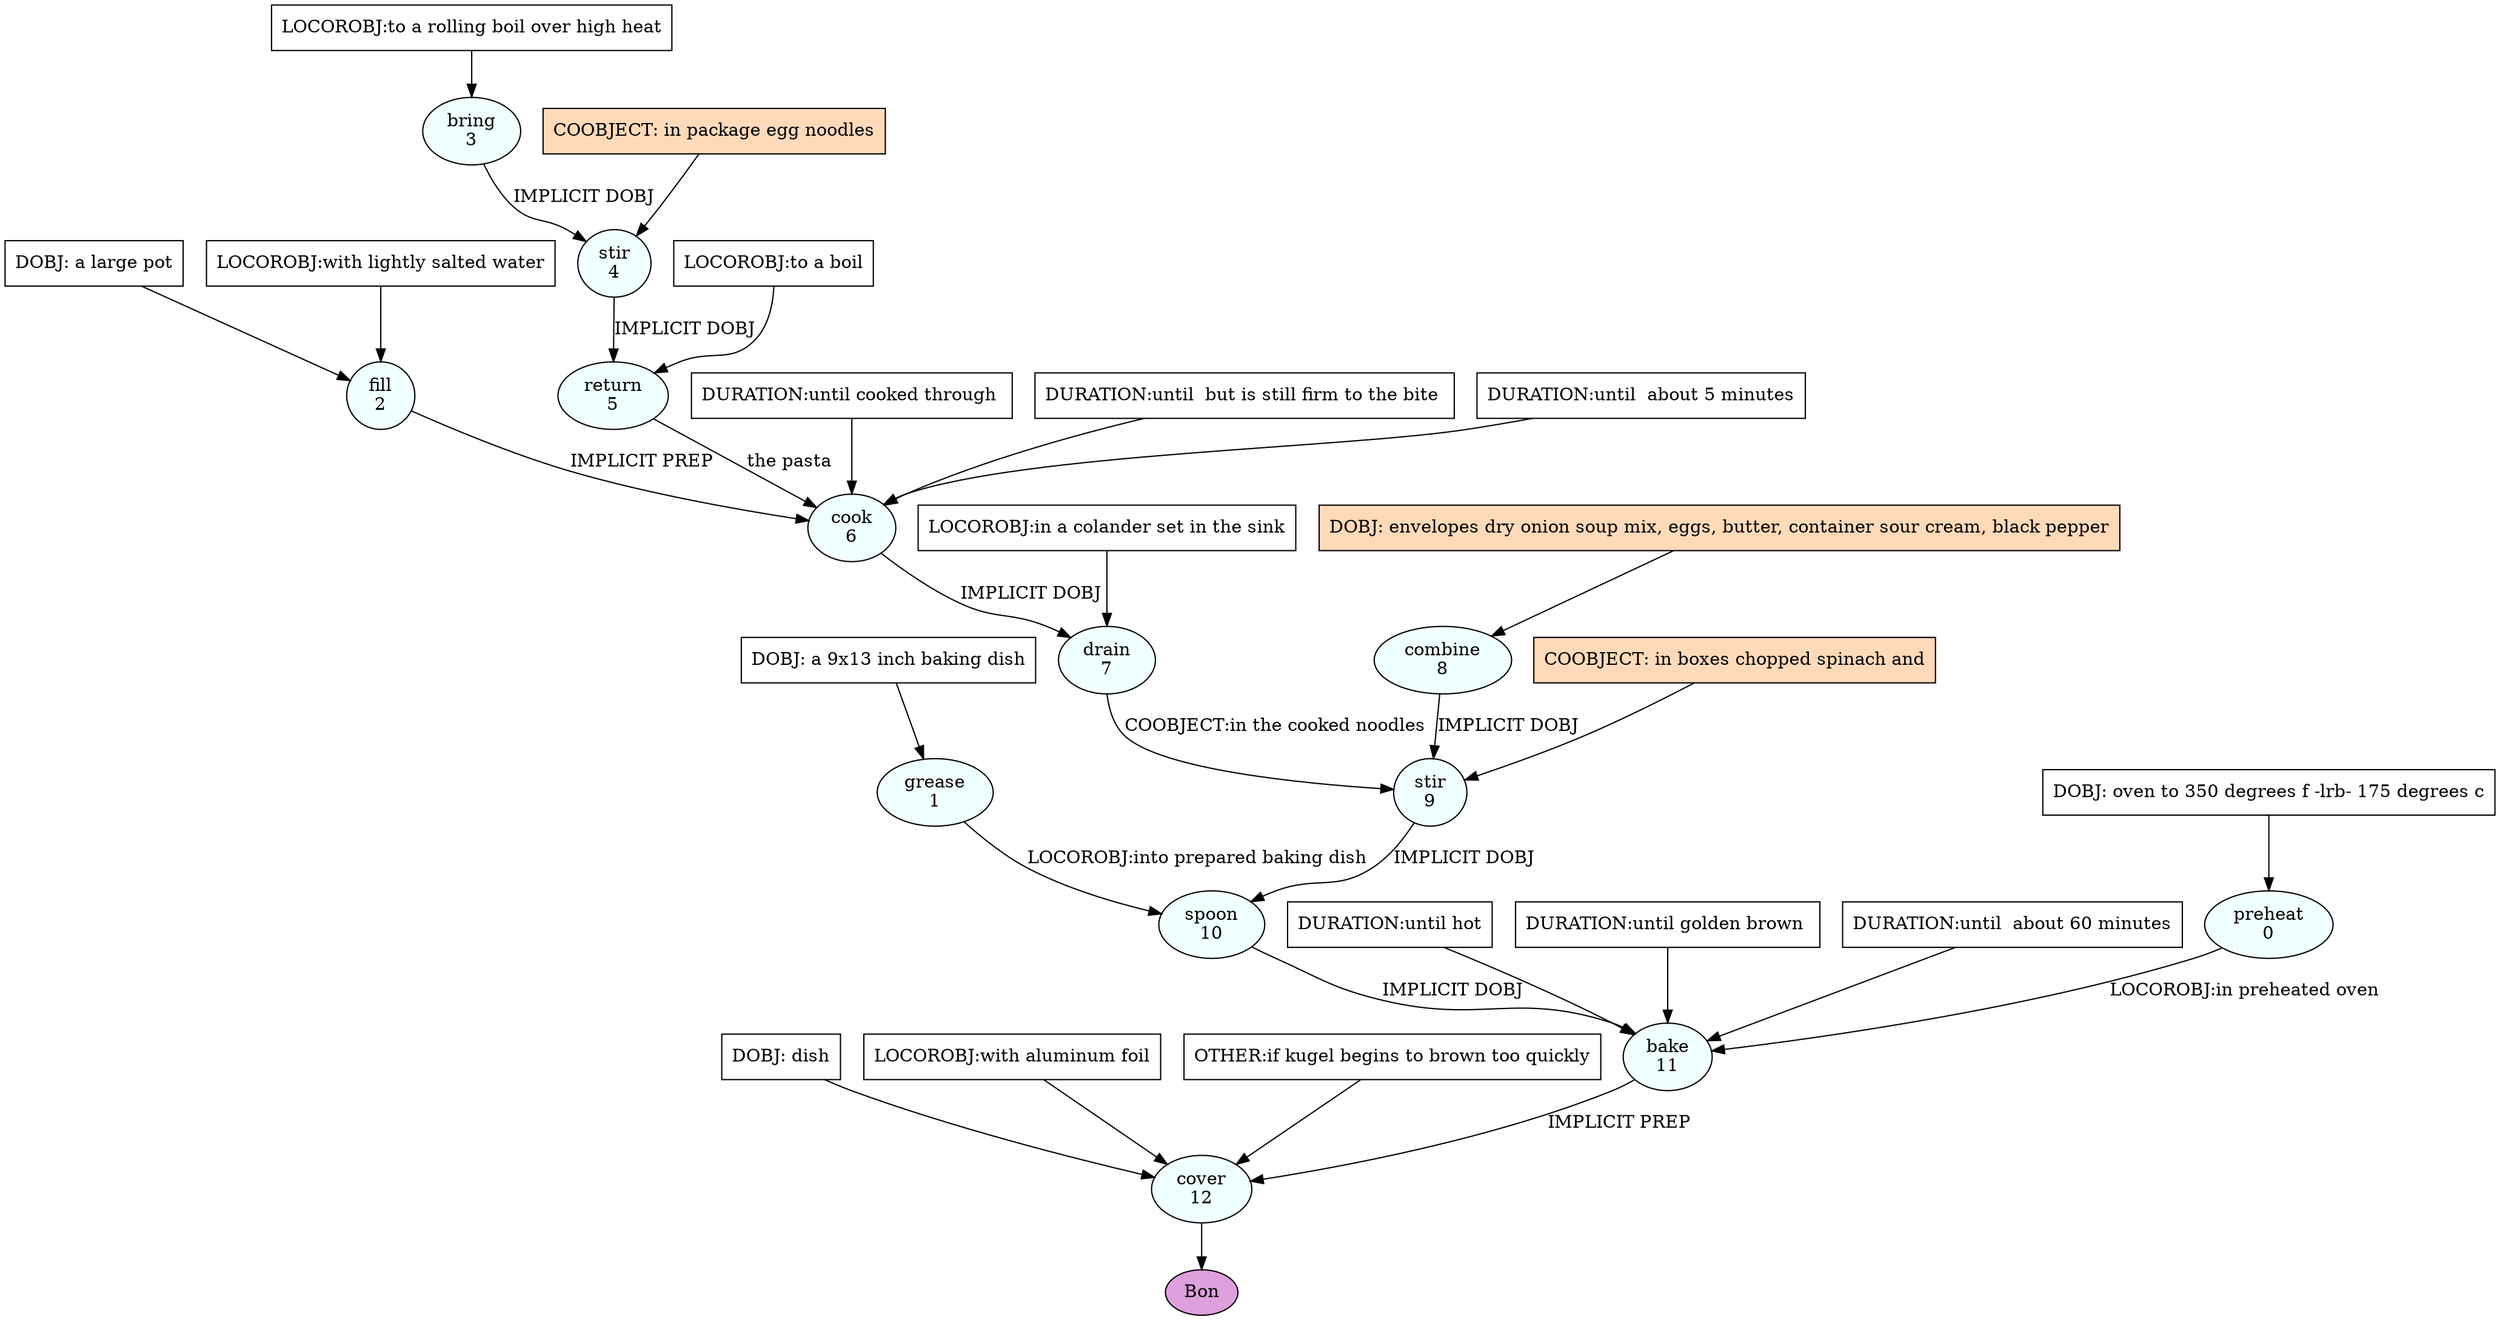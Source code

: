 digraph recipe {
E0[label="preheat
0", shape=oval, style=filled, fillcolor=azure]
E1[label="grease
1", shape=oval, style=filled, fillcolor=azure]
E2[label="fill
2", shape=oval, style=filled, fillcolor=azure]
E3[label="bring
3", shape=oval, style=filled, fillcolor=azure]
E4[label="stir
4", shape=oval, style=filled, fillcolor=azure]
E5[label="return
5", shape=oval, style=filled, fillcolor=azure]
E6[label="cook
6", shape=oval, style=filled, fillcolor=azure]
E7[label="drain
7", shape=oval, style=filled, fillcolor=azure]
E8[label="combine
8", shape=oval, style=filled, fillcolor=azure]
E9[label="stir
9", shape=oval, style=filled, fillcolor=azure]
E10[label="spoon
10", shape=oval, style=filled, fillcolor=azure]
E11[label="bake
11", shape=oval, style=filled, fillcolor=azure]
E12[label="cover
12", shape=oval, style=filled, fillcolor=azure]
P3_0[label="LOCOROBJ:to a rolling boil over high heat", shape=box, style=filled, fillcolor=white]
P3_0 -> E3
D2[label="DOBJ: a large pot", shape=box, style=filled, fillcolor=white]
D2 -> E2
P2_0[label="LOCOROBJ:with lightly salted water", shape=box, style=filled, fillcolor=white]
P2_0 -> E2
D0[label="DOBJ: oven to 350 degrees f -lrb- 175 degrees c", shape=box, style=filled, fillcolor=white]
D0 -> E0
D8[label="DOBJ: envelopes dry onion soup mix, eggs, butter, container sour cream, black pepper", shape=box, style=filled, fillcolor=peachpuff]
D8 -> E8
D1[label="DOBJ: a 9x13 inch baking dish", shape=box, style=filled, fillcolor=white]
D1 -> E1
E3 -> E4 [label="IMPLICIT DOBJ"]
P4_0_ing[label="COOBJECT: in package egg noodles", shape=box, style=filled, fillcolor=peachpuff]
P4_0_ing -> E4
E4 -> E5 [label="IMPLICIT DOBJ"]
P5_0_0[label="LOCOROBJ:to a boil", shape=box, style=filled, fillcolor=white]
P5_0_0 -> E5
E5 -> E6 [label="the pasta"]
E2 -> E6 [label="IMPLICIT PREP"]
P6_1_0[label="DURATION:until cooked through ", shape=box, style=filled, fillcolor=white]
P6_1_0 -> E6
P6_1_1[label="DURATION:until  but is still firm to the bite ", shape=box, style=filled, fillcolor=white]
P6_1_1 -> E6
P6_1_2[label="DURATION:until  about 5 minutes", shape=box, style=filled, fillcolor=white]
P6_1_2 -> E6
E6 -> E7 [label="IMPLICIT DOBJ"]
P7_0_0[label="LOCOROBJ:in a colander set in the sink", shape=box, style=filled, fillcolor=white]
P7_0_0 -> E7
E8 -> E9 [label="IMPLICIT DOBJ"]
P9_0_ing[label="COOBJECT: in boxes chopped spinach and", shape=box, style=filled, fillcolor=peachpuff]
P9_0_ing -> E9
E7 -> E9 [label="COOBJECT:in the cooked noodles "]
E9 -> E10 [label="IMPLICIT DOBJ"]
E1 -> E10 [label="LOCOROBJ:into prepared baking dish"]
E10 -> E11 [label="IMPLICIT DOBJ"]
E0 -> E11 [label="LOCOROBJ:in preheated oven"]
P11_1_0[label="DURATION:until hot", shape=box, style=filled, fillcolor=white]
P11_1_0 -> E11
P11_1_1[label="DURATION:until golden brown ", shape=box, style=filled, fillcolor=white]
P11_1_1 -> E11
P11_1_2[label="DURATION:until  about 60 minutes", shape=box, style=filled, fillcolor=white]
P11_1_2 -> E11
D12_0[label="DOBJ: dish", shape=box, style=filled, fillcolor=white]
D12_0 -> E12
E11 -> E12 [label="IMPLICIT PREP"]
P12_1_0[label="LOCOROBJ:with aluminum foil", shape=box, style=filled, fillcolor=white]
P12_1_0 -> E12
P12_2_0[label="OTHER:if kugel begins to brown too quickly", shape=box, style=filled, fillcolor=white]
P12_2_0 -> E12
EOR[label="Bon", shape=oval, style=filled, fillcolor=plum]
E12 -> EOR
}
